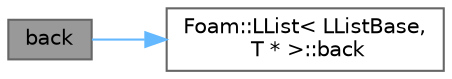 digraph "back"
{
 // LATEX_PDF_SIZE
  bgcolor="transparent";
  edge [fontname=Helvetica,fontsize=10,labelfontname=Helvetica,labelfontsize=10];
  node [fontname=Helvetica,fontsize=10,shape=box,height=0.2,width=0.4];
  rankdir="LR";
  Node1 [id="Node000001",label="back",height=0.2,width=0.4,color="gray40", fillcolor="grey60", style="filled", fontcolor="black",tooltip=" "];
  Node1 -> Node2 [id="edge1_Node000001_Node000002",color="steelblue1",style="solid",tooltip=" "];
  Node2 [id="Node000002",label="Foam::LList\< LListBase,\l T * \>::back",height=0.2,width=0.4,color="grey40", fillcolor="white", style="filled",URL="$classFoam_1_1LList.html#af71e6c1eccbc12e9339c00a86a981a43",tooltip=" "];
}
